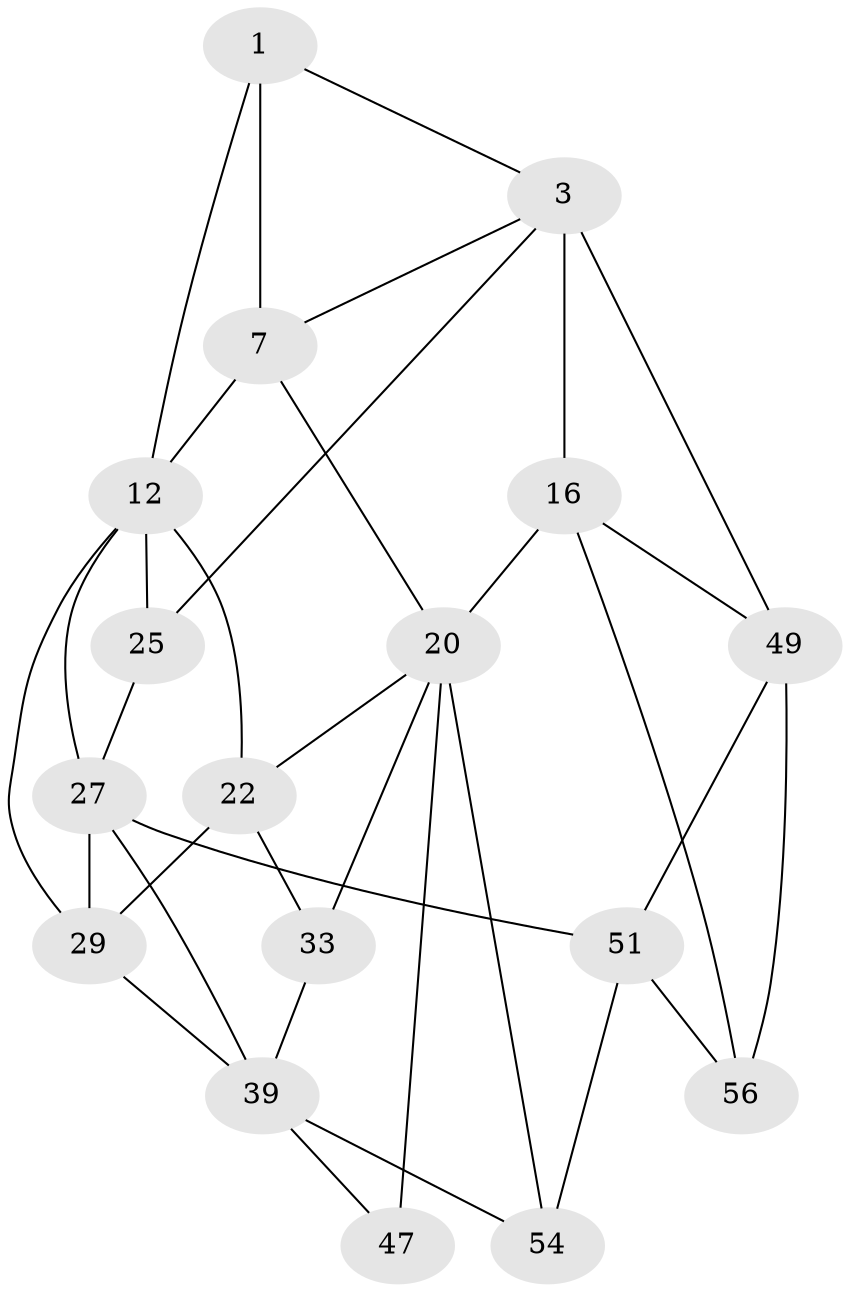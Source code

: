// original degree distribution, {3: 0.03571428571428571, 5: 0.5357142857142857, 4: 0.23214285714285715, 6: 0.19642857142857142}
// Generated by graph-tools (version 1.1) at 2025/21/03/04/25 18:21:34]
// undirected, 17 vertices, 34 edges
graph export_dot {
graph [start="1"]
  node [color=gray90,style=filled];
  1 [pos="+0.4029474594618625+0",super="+2+5"];
  3 [pos="+1+0",super="+15+4"];
  7 [pos="+0.3434934300436226+0.28425651903675414",super="+8+14"];
  12 [pos="+0.6774834797955083+0.308575840462326",super="+13+17"];
  16 [pos="+0+0",super="+37"];
  20 [pos="+0.17381764902768965+0.4210342881297167",super="+21"];
  22 [pos="+0.3839662007667314+0.4240395814025361",super="+23+31"];
  25 [pos="+1+0.518706962239749",super="+26"];
  27 [pos="+0.72590510139566+0.5007656880748892",super="+28+42"];
  29 [pos="+0.5252790632613328+0.4452114677156346",super="+32+30"];
  33 [pos="+0.1623763285084661+0.5434641744402537",super="+34"];
  39 [pos="+0.5055330704492045+0.6887945652409675",super="+40+41"];
  47 [pos="+0.1839494915464344+0.7986757087911497"];
  49 [pos="+1+1",super="+50"];
  51 [pos="+1+1",super="+52"];
  54 [pos="+0.31595681355052596+1"];
  56 [pos="+0.34863955768952615+1"];
  1 -- 3;
  1 -- 12 [weight=2];
  1 -- 7 [weight=3];
  3 -- 16 [weight=2];
  3 -- 49 [weight=2];
  3 -- 25;
  3 -- 7;
  7 -- 12;
  7 -- 20;
  12 -- 25;
  12 -- 22;
  12 -- 27;
  12 -- 29;
  16 -- 49;
  16 -- 56;
  16 -- 20 [weight=2];
  20 -- 22;
  20 -- 33;
  20 -- 54;
  20 -- 47 [weight=2];
  22 -- 33 [weight=2];
  22 -- 29;
  25 -- 27 [weight=2];
  27 -- 29;
  27 -- 51 [weight=2];
  27 -- 39;
  29 -- 39 [weight=2];
  33 -- 39;
  39 -- 47;
  39 -- 54;
  49 -- 56;
  49 -- 51;
  51 -- 56;
  51 -- 54;
}
